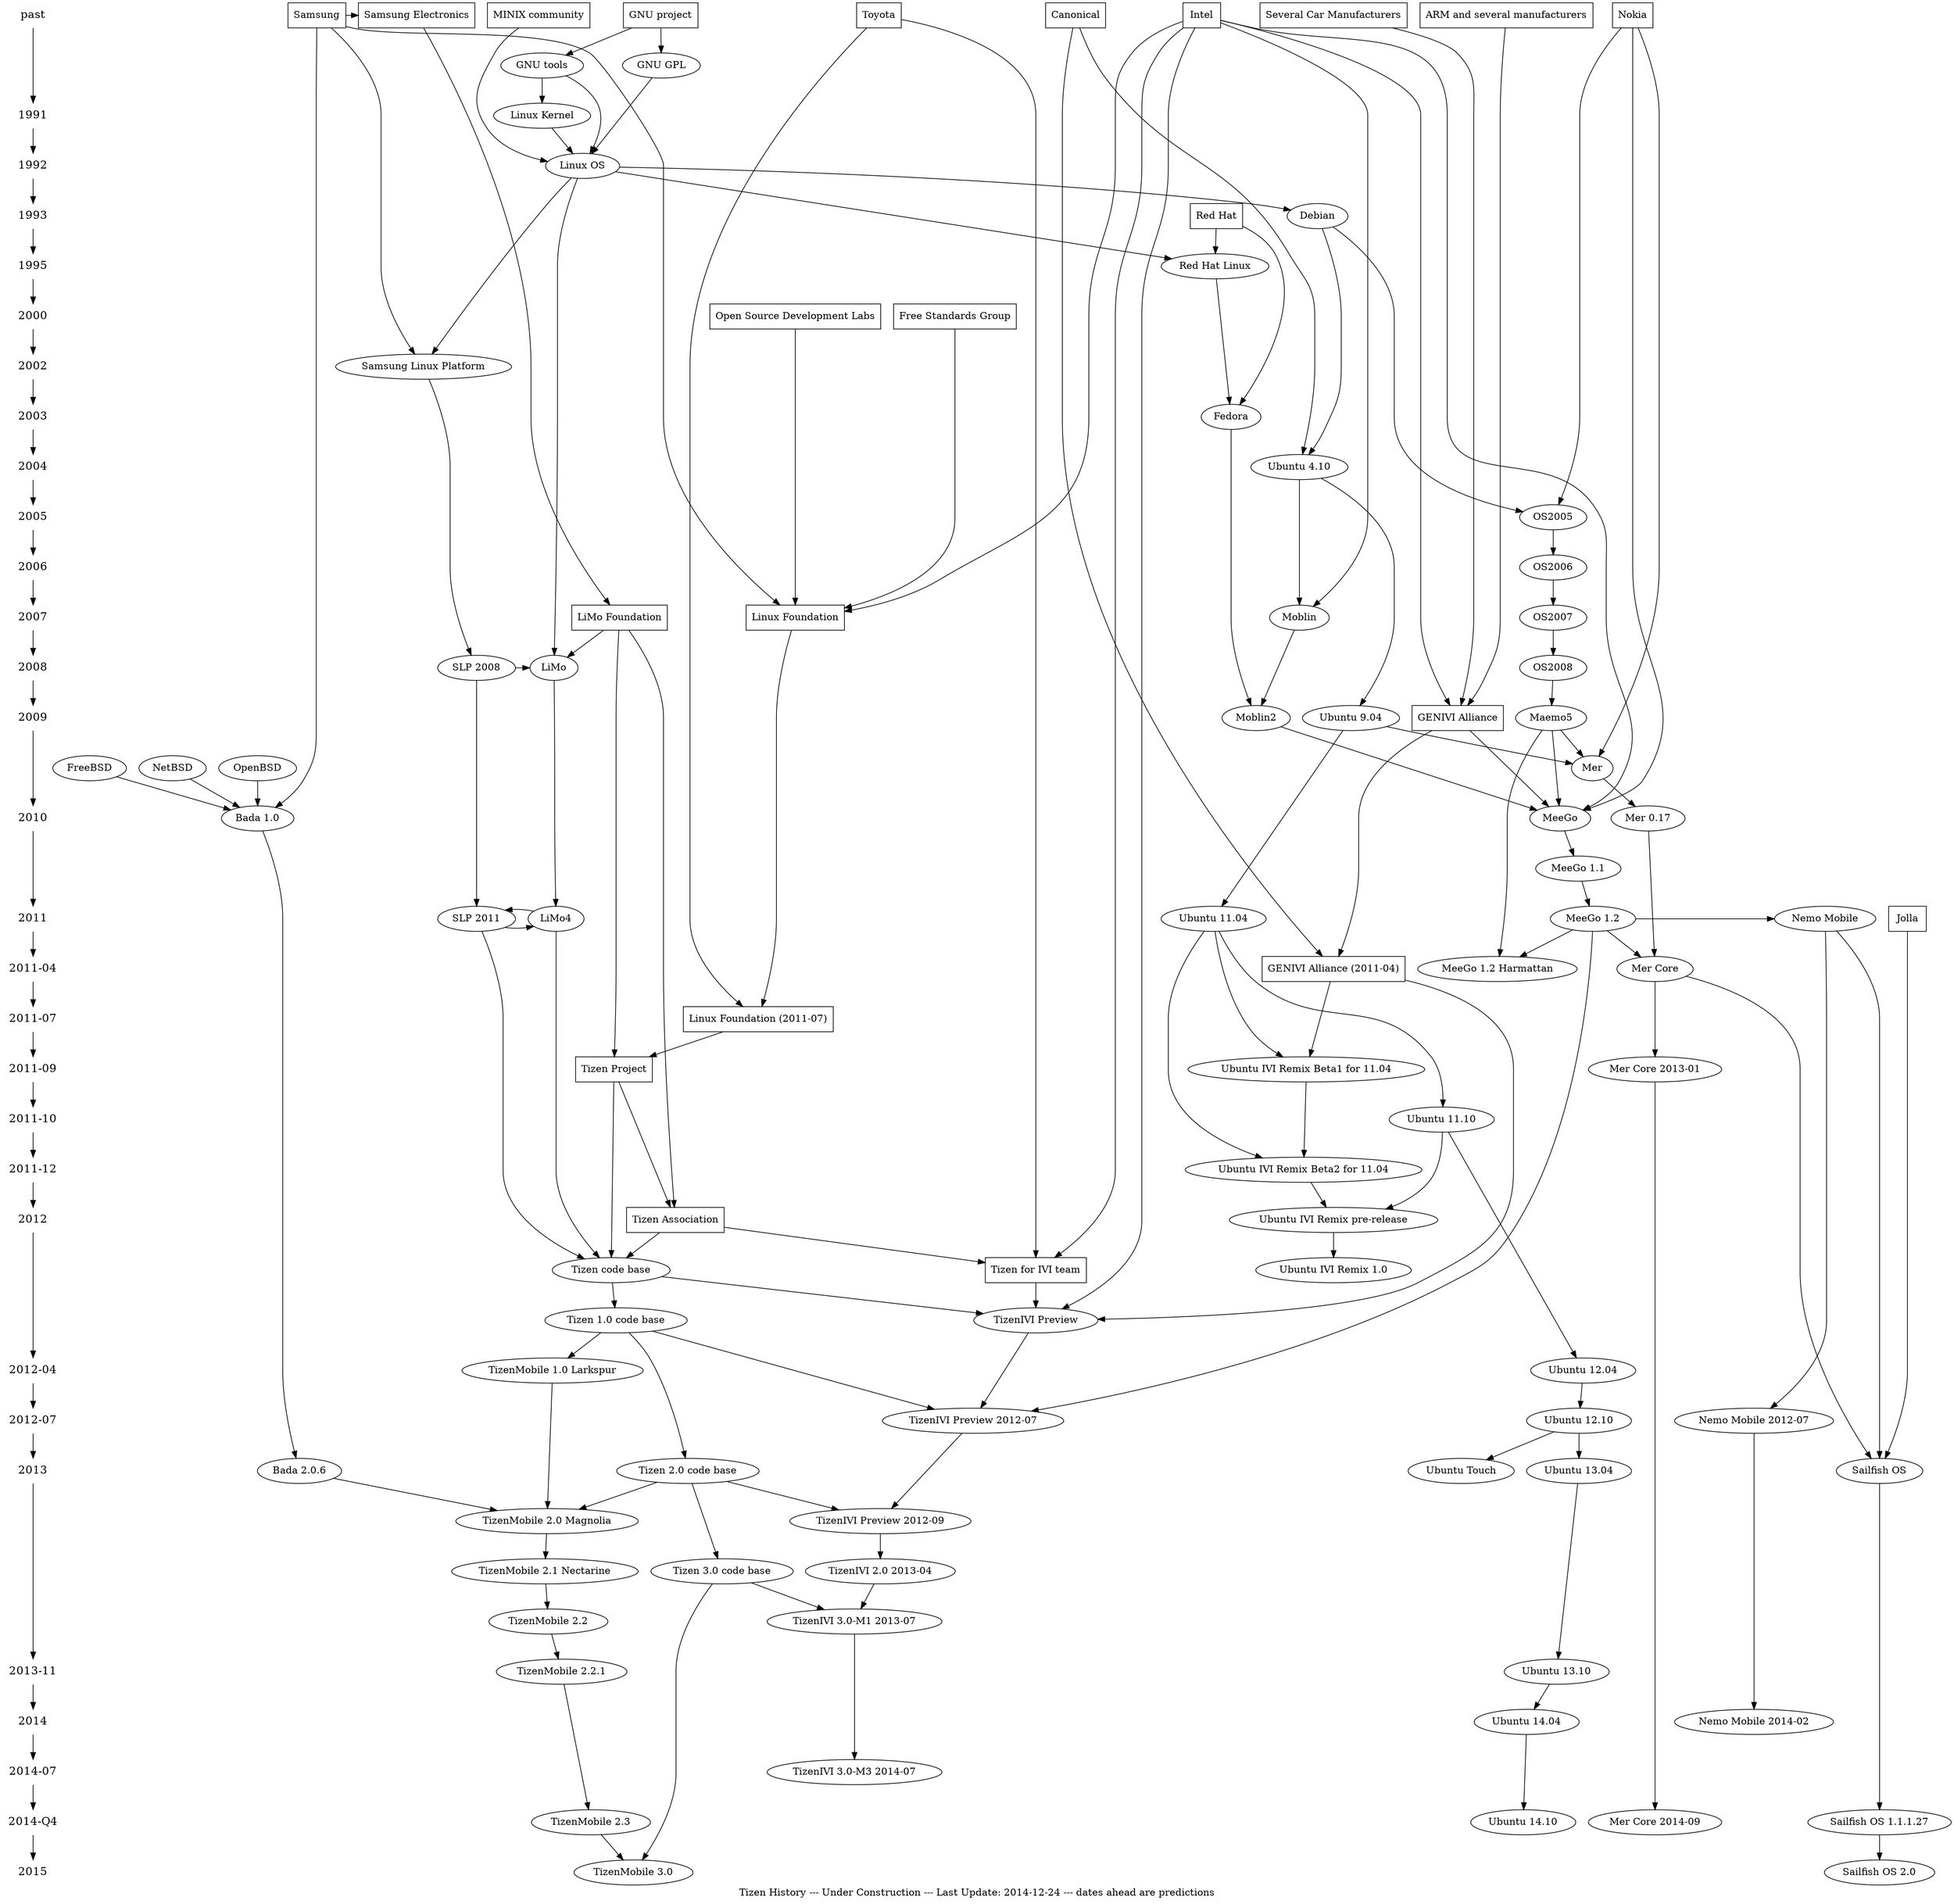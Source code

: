 digraph tizenhistory
{

graph [ label = "Tizen History --- Under Construction --- Last Update: 2014-12-24 --- dates ahead are predictions" ]

/* Timeline */
{
	node [shape=plaintext, fontsize=16];

	past -> /*1990 ->*/
	1991 -> 1992 -> 1993 -> /*1994 ->*/ 1995 ->
	/*1996 -> 1997 -> 1998 -> 1999 ->*/ 2000 ->
	/*2001 ->*/ 2002 -> 2003 -> 2004 -> 2005 ->
	2006 -> 2007 -> 2008 -> 2009 -> 2010 ->
	2011 -> "2011-04" -> "2011-07" -> "2011-09" -> "2011-10" ->
	"2011-12" -> 2012 -> "2012-04" -> "2012-07" -> 2013 -> "2013-11" ->
	2014 -> "2014-07" -> "2014-Q4" ->
	"2015";
}

/* Organizations & Project work groups */
{
	node [shape=box];
	{ rank = same; "past"; "Nokia" }
	{ rank = same; "past"; "Intel" }
	{ rank = same; "past"; "Samsung" }
	{ rank = same; "past"; "Samsung Electronics" }
	{ rank = same; "past"; "ARM and several manufacturers" }
	{ rank = same; "past"; "Several Car Manufacturers" }
	{ rank = same; "past"; "Canonical" }
	{ rank = same; "past"; "Toyota" }
	{ rank = same; "past"/*1983*/; "GNU project" }
	{ rank = same; "past"; "MINIX community" }
	{ rank = same; "1993"; "Red Hat" }
	{ rank = same; "2000"; "Open Source Development Labs" }
	{ rank = same; "2000"; "Free Standards Group" }
	{ rank = same; "2007"; "Linux Foundation" }
	{ rank = same; "2007"; "LiMo Foundation" }
	{ rank = same; "2009"; "GENIVI Alliance" }
	{ rank = same; "2011"; "Jolla" }
	{ rank = same; "2011-04"; "GENIVI Alliance (2011-04)" }
	{ rank = same; "2011-07"; "Linux Foundation (2011-07)" }
	{ rank = same; "2011-09"; "Tizen Project" }
	{ rank = same; "2012"; "Tizen Association" }
	{ rank = same; "Tizen for IVI team" }
}

/* Technologies */
{
	node [shape=plaintext];
//	"HTML5";
}

/* OS & Software Components */
{ rank = same; "GNU tools"; "GNU GPL" }
{ rank = same; 1991; "Linux Kernel" }
{ rank = same; 1992; "Linux OS" }
{ rank = same; 1993; "Debian" }
{ rank = same; 1995; "Red Hat Linux" }
{ rank = same; 2002; "Samsung Linux Platform" }
{ rank = same; 2003; "Fedora" }
{ rank = same; 2004; "Ubuntu 4.10" }
{ rank = same; 2005; "OS2005" }
{ rank = same; 2006; "OS2006" }
{ rank = same; 2007; "OS2007"; "Moblin" }
{ rank = same; 2008; "OS2008"; "LiMo"; "SLP 2008" }
{ rank = same; 2009; "Maemo5"; "Moblin2"; "Ubuntu 9.04"/*; "Mer"*/ }
{ rank = same; 2010; "MeeGo"; "Mer 0.17"; "Bada 1.0" }
{ rank = same; 2011; "Ubuntu 11.04"; "LiMo4"; "SLP 2011"; "Nemo Mobile"; "MeeGo 1.2" }
{ rank = same; "2011-09"; "Ubuntu IVI Remix Beta1 for 11.04" }
{ rank = same; "2011-10"; "Ubuntu 11.10" }
{ rank = same; "2011-12"; "Ubuntu IVI Remix Beta2 for 11.04" }
{ rank = same; "2012-04"; "Ubuntu 12.04"; "TizenMobile 1.0 Larkspur"; }
{ rank = same; "2012-07"; "TizenIVI Preview 2012-07"; "Nemo Mobile 2012-07" };
{ rank = same; 2013; "Ubuntu 13.04"; "Sailfish OS"; "Ubuntu Touch"; "Bada 2.0.6" }
{ rank = same; "TizenMobile 2.0 Magnolia" }
{ rank = same; /*"2013-04";*/ "TizenMobile 2.1 Nectarine" }
{ rank = same; /*"2013-07";*/ "TizenMobile 2.2" }
{ rank = same; "2013-11"; "TizenMobile 2.2.1" }
{ rank = same; 2014; "Ubuntu 14.04"; "Nemo Mobile 2014-02" }
{ rank = same; "2014-07"; "TizenIVI 3.0-M3 2014-07" }
{ rank = same; "2014-Q4"; "TizenMobile 2.3"; "Mer Core 2014-09"; "Sailfish OS 1.1.1.27"; "Ubuntu 14.10" }
{ rank = same; "2015"; "TizenMobile 3.0"; "Sailfish OS 2.0" }

/* OS to OS */
"GNU tools" -> "Linux Kernel"
"GNU tools" -> "Linux OS"
"Linux Kernel" -> "Linux OS"
"GNU GPL" -> "Linux OS"
"Linux OS" -> "Samsung Linux Platform";
"Linux OS" -> "Debian"
"Linux OS" -> "Red Hat Linux"
"Linux OS" -> "LiMo"
"Red Hat Linux" -> "Fedora";
"Debian" -> "Ubuntu 4.10";
"Debian" -> "OS2005" -> "OS2006" -> "OS2007" -> "OS2008" -> "Maemo5" -> "MeeGo";
"Ubuntu 4.10" -> "Moblin" -> "Moblin2";
"Fedora" -> "Moblin2" -> "MeeGo";
"Ubuntu 9.04" -> "Mer" -> "Mer 0.17" -> "Mer Core" -> "Mer Core 2013-01" -> "Mer Core 2014-09";
"Maemo5" -> "Mer"; /* actually it tries to be a functional clone on the top - thus it copies the design - but it has it's own code base */
"MeeGo" -> "MeeGo 1.1" -> "MeeGo 1.2" -> "TizenIVI Preview 2012-07";
"Maemo5" -> "MeeGo 1.2 Harmattan";
"MeeGo 1.2" -> "Mer Core";
"MeeGo 1.2" -> "Nemo Mobile" -> "Sailfish OS" -> "Sailfish OS 1.1.1.27" -> "Sailfish OS 2.0";
"Mer Core" -> "Sailfish OS";
"MeeGo 1.2" -> "MeeGo 1.2 Harmattan";
"Nemo Mobile" -> "Nemo Mobile 2012-07" -> "Nemo Mobile 2014-02"

"FreeBSD" -> "Bada 1.0"
"NetBSD" -> "Bada 1.0";
"OpenBSD" -> "Bada 1.0";
"Bada 1.0" -> "Bada 2.0.6" -> "TizenMobile 2.0 Magnolia";

"Samsung Linux Platform" -> "SLP 2008" -> "SLP 2011" -> "Tizen code base";
"SLP 2008" -> "LiMo";
"SLP 2011" -> "LiMo4";
"LiMo4" -> "SLP 2011";
"LiMo" -> "LiMo4" -> "Tizen code base" -> "Tizen 1.0 code base" -> "Tizen 2.0 code base" -> "Tizen 3.0 code base";
"Tizen 1.0 code base" -> "TizenMobile 1.0 Larkspur";
"Tizen 2.0 code base" -> "TizenMobile 2.0 Magnolia";
"Tizen 3.0 code base" -> "TizenMobile 3.0";
"TizenMobile 1.0 Larkspur" -> "TizenMobile 2.0 Magnolia" -> "TizenMobile 2.1 Nectarine" -> "TizenMobile 2.2" -> "TizenMobile 2.2.1" -> "TizenMobile 2.3" -> "TizenMobile 3.0";
"Tizen code base" -> "TizenIVI Preview";
"Tizen 1.0 code base" -> "TizenIVI Preview 2012-07";
"Tizen 2.0 code base" -> "TizenIVI Preview 2012-09";
"Tizen 3.0 code base" -> "TizenIVI 3.0-M1 2013-07";
"TizenIVI Preview" -> "TizenIVI Preview 2012-07" -> "TizenIVI Preview 2012-09" -> "TizenIVI 2.0 2013-04" -> "TizenIVI 3.0-M1 2013-07" -> "TizenIVI 3.0-M3 2014-07";
"Ubuntu 4.10" -> "Ubuntu 9.04" -> "Ubuntu 11.04" -> "Ubuntu 11.10" -> "Ubuntu 12.04" -> "Ubuntu 12.10" -> "Ubuntu 13.04" -> "Ubuntu 13.10" -> "Ubuntu 14.04" -> "Ubuntu 14.10";
"Ubuntu 11.04" -> "Ubuntu IVI Remix Beta1 for 11.04";
"Ubuntu 11.04" -> "Ubuntu IVI Remix Beta2 for 11.04";
"Ubuntu 11.10" -> "Ubuntu IVI Remix pre-release";
"Ubuntu IVI Remix Beta1 for 11.04" -> "Ubuntu IVI Remix Beta2 for 11.04" -> "Ubuntu IVI Remix pre-release" -> "Ubuntu IVI Remix 1.0";
"Ubuntu 12.10" -> "Ubuntu Touch";

/* Organisation to OS */
"GNU project" -> "GNU tools"
"GNU project" -> "GNU GPL"
"MINIX community" -> "Linux OS"
"Red Hat" -> "Fedora";
"Red Hat" -> "Red Hat Linux";
"Canonical" -> "Ubuntu 4.10";
"Nokia" -> "OS2005";
"Intel" -> "Moblin";
"Intel" -> "MeeGo";
"Nokia" -> "Mer";
"Nokia" -> "MeeGo";
"Samsung" -> "Bada 1.0";
"Samsung" -> "Samsung Linux Platform";
"Intel" -> "TizenIVI Preview";
"Tizen for IVI team" -> "TizenIVI Preview";
"GENIVI Alliance" -> "MeeGo";
"GENIVI Alliance (2011-04)" -> "TizenIVI Preview";
"GENIVI Alliance (2011-04)" -> "Ubuntu IVI Remix Beta1 for 11.04";
"LiMo Foundation" -> "LiMo";
"Tizen Project" -> "Tizen code base";
"Tizen Association" -> "Tizen code base";
"Jolla" -> "Sailfish OS";

/* Organisations to Organisations */
"Open Source Development Labs" -> "Linux Foundation";
"Free Standards Group" -> "Linux Foundation";
"Intel" -> "Linux Foundation";
"Samsung" ->  "Linux Foundation";
"Samsung" ->  "Samsung Electronics";
"Samsung Electronics" -> "LiMo Foundation";
"Toyota" -> "Linux Foundation (2011-07)";
"Linux Foundation" -> "Linux Foundation (2011-07)" -> "Tizen Project" -> "Tizen Association";
"LiMo Foundation" -> "Tizen Project";
"LiMo Foundation" -> "Tizen Association";

"Intel" -> "GENIVI Alliance";
"Several Car Manufacturers" -> "GENIVI Alliance";
"ARM and several manufacturers" -> "GENIVI Alliance";
"GENIVI Alliance" -> "GENIVI Alliance (2011-04)";
"Canonical" -> "GENIVI Alliance (2011-04)";

"Tizen Association" -> "Tizen for IVI team";
"Intel" -> "Tizen for IVI team";
"Toyota" -> "Tizen for IVI team";

}
